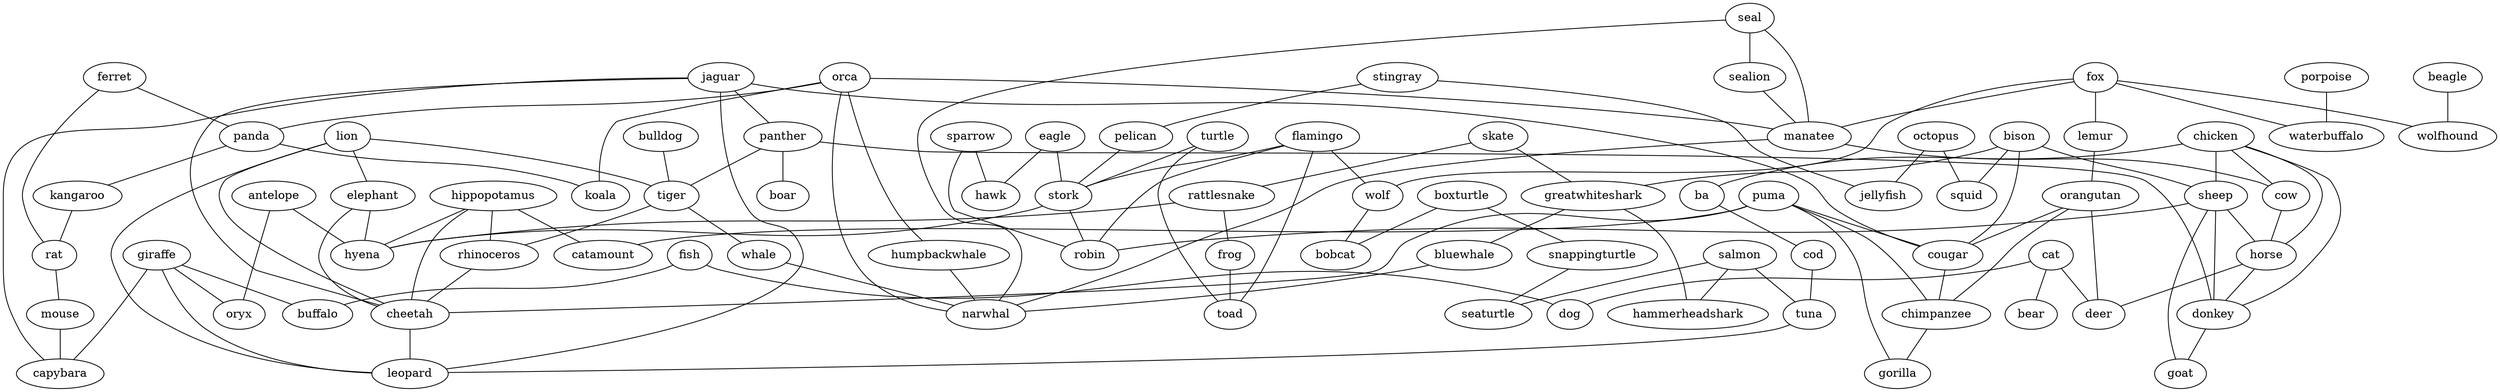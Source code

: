 strict graph G {
antelope;
sparrow;
skate;
chicken;
ferret;
giraffe;
flamingo;
jaguar;
oryx;
bison;
orca;
turtle;
fish;
lion;
seal;
panda;
hippopotamus;
puma;
fox;
rattlesnake;
greatwhiteshark;
boxturtle;
sealion;
stingray;
eagle;
ba;
salmon;
kangaroo;
manatee;
cow;
lemur;
panther;
wolf;
cod;
orangutan;
octopus;
porpoise;
pelican;
hammerheadshark;
boar;
bobcat;
tuna;
sheep;
beagle;
horse;
humpbackwhale;
cougar;
frog;
stork;
bulldog;
chimpanzee;
tiger;
waterbuffalo;
snappingturtle;
cat;
catamount;
bluewhale;
robin;
donkey;
wolfhound;
squid;
deer;
rat;
mouse;
koala;
rhinoceros;
capybara;
elephant;
cheetah;
goat;
toad;
leopard;
seaturtle;
bear;
whale;
hawk;
jellyfish;
dog;
hyena;
gorilla;
buffalo;
narwhal;
antelope -- hyena  [weight=1];
antelope -- oryx  [weight=1];
sparrow -- hawk  [weight=1];
sparrow -- robin  [weight=1];
skate -- rattlesnake  [weight=1];
skate -- greatwhiteshark  [weight=1];
chicken -- sheep  [weight=1];
chicken -- horse  [weight=1];
chicken -- cow  [weight=1];
chicken -- donkey  [weight=1];
chicken -- ba  [weight=1];
ferret -- rat  [weight=1];
ferret -- panda  [weight=1];
giraffe -- leopard  [weight=1];
giraffe -- oryx  [weight=1];
giraffe -- capybara  [weight=1];
giraffe -- buffalo  [weight=1];
flamingo -- toad  [weight=1];
flamingo -- stork  [weight=1];
flamingo -- wolf  [weight=1];
flamingo -- robin  [weight=1];
jaguar -- capybara  [weight=1];
jaguar -- leopard  [weight=1];
jaguar -- cougar  [weight=1];
jaguar -- cheetah  [weight=1];
jaguar -- panther  [weight=1];
bison -- sheep  [weight=1];
bison -- cougar  [weight=1];
bison -- squid  [weight=1];
bison -- greatwhiteshark  [weight=1];
orca -- koala  [weight=1];
orca -- manatee  [weight=1];
orca -- humpbackwhale  [weight=1];
orca -- panda  [weight=1];
orca -- narwhal  [weight=1];
turtle -- toad  [weight=1];
turtle -- stork  [weight=1];
fish -- buffalo  [weight=1];
fish -- dog  [weight=1];
lion -- tiger  [weight=1];
lion -- cheetah  [weight=1];
lion -- leopard  [weight=1];
lion -- elephant  [weight=1];
seal -- sealion  [weight=1];
seal -- manatee  [weight=1];
seal -- narwhal  [weight=1];
panda -- koala  [weight=1];
panda -- kangaroo  [weight=1];
hippopotamus -- rhinoceros  [weight=1];
hippopotamus -- cheetah  [weight=1];
hippopotamus -- hyena  [weight=1];
hippopotamus -- catamount  [weight=1];
puma -- gorilla  [weight=1];
puma -- cougar  [weight=1];
puma -- catamount  [weight=1];
puma -- chimpanzee  [weight=1];
puma -- cheetah  [weight=1];
fox -- wolfhound  [weight=1];
fox -- lemur  [weight=1];
fox -- manatee  [weight=1];
fox -- wolf  [weight=1];
fox -- waterbuffalo  [weight=1];
rattlesnake -- hyena  [weight=1];
rattlesnake -- frog  [weight=1];
greatwhiteshark -- hammerheadshark  [weight=1];
greatwhiteshark -- bluewhale  [weight=1];
boxturtle -- bobcat  [weight=1];
boxturtle -- snappingturtle  [weight=1];
sealion -- manatee  [weight=1];
stingray -- pelican  [weight=1];
stingray -- jellyfish  [weight=1];
eagle -- stork  [weight=1];
eagle -- hawk  [weight=1];
ba -- cod  [weight=1];
salmon -- hammerheadshark  [weight=1];
salmon -- tuna  [weight=1];
salmon -- seaturtle  [weight=1];
kangaroo -- rat  [weight=1];
manatee -- cow  [weight=1];
manatee -- narwhal  [weight=1];
cow -- horse  [weight=1];
lemur -- orangutan  [weight=1];
panther -- boar  [weight=1];
panther -- tiger  [weight=1];
panther -- donkey  [weight=1];
wolf -- bobcat  [weight=1];
cod -- tuna  [weight=1];
orangutan -- deer  [weight=1];
orangutan -- chimpanzee  [weight=1];
orangutan -- cougar  [weight=1];
octopus -- squid  [weight=1];
octopus -- jellyfish  [weight=1];
porpoise -- waterbuffalo  [weight=1];
pelican -- stork  [weight=1];
tuna -- leopard  [weight=1];
sheep -- horse  [weight=1];
sheep -- donkey  [weight=1];
sheep -- goat  [weight=1];
sheep -- robin  [weight=1];
beagle -- wolfhound  [weight=1];
horse -- donkey  [weight=1];
horse -- deer  [weight=1];
humpbackwhale -- narwhal  [weight=1];
cougar -- chimpanzee  [weight=1];
frog -- toad  [weight=1];
stork -- hyena  [weight=1];
stork -- robin  [weight=1];
bulldog -- tiger  [weight=1];
chimpanzee -- gorilla  [weight=1];
tiger -- rhinoceros  [weight=1];
tiger -- whale  [weight=1];
snappingturtle -- seaturtle  [weight=1];
cat -- deer  [weight=1];
cat -- dog  [weight=1];
cat -- bear  [weight=1];
bluewhale -- narwhal  [weight=1];
donkey -- goat  [weight=1];
rat -- mouse  [weight=1];
mouse -- capybara  [weight=1];
rhinoceros -- cheetah  [weight=1];
elephant -- hyena  [weight=1];
elephant -- cheetah  [weight=1];
cheetah -- leopard  [weight=1];
whale -- narwhal  [weight=1];
}
